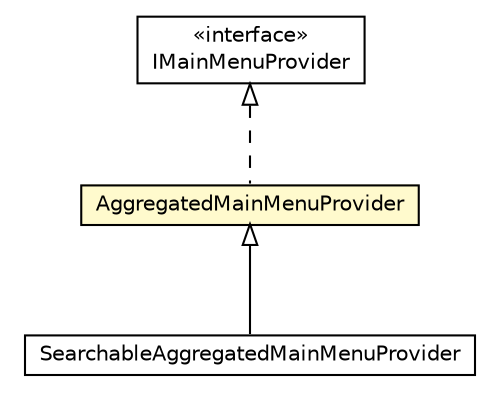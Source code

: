#!/usr/local/bin/dot
#
# Class diagram 
# Generated by UMLGraph version R5_6-24-gf6e263 (http://www.umlgraph.org/)
#

digraph G {
	edge [fontname="Helvetica",fontsize=10,labelfontname="Helvetica",labelfontsize=10];
	node [fontname="Helvetica",fontsize=10,shape=plaintext];
	nodesep=0.25;
	ranksep=0.5;
	// org.universAAL.ui.dm.userInteraction.mainMenu.SearchableAggregatedMainMenuProvider
	c2117823 [label=<<table title="org.universAAL.ui.dm.userInteraction.mainMenu.SearchableAggregatedMainMenuProvider" border="0" cellborder="1" cellspacing="0" cellpadding="2" port="p" href="./SearchableAggregatedMainMenuProvider.html">
		<tr><td><table border="0" cellspacing="0" cellpadding="1">
<tr><td align="center" balign="center"> SearchableAggregatedMainMenuProvider </td></tr>
		</table></td></tr>
		</table>>, URL="./SearchableAggregatedMainMenuProvider.html", fontname="Helvetica", fontcolor="black", fontsize=10.0];
	// org.universAAL.ui.dm.userInteraction.mainMenu.AggregatedMainMenuProvider
	c2117824 [label=<<table title="org.universAAL.ui.dm.userInteraction.mainMenu.AggregatedMainMenuProvider" border="0" cellborder="1" cellspacing="0" cellpadding="2" port="p" bgcolor="lemonChiffon" href="./AggregatedMainMenuProvider.html">
		<tr><td><table border="0" cellspacing="0" cellpadding="1">
<tr><td align="center" balign="center"> AggregatedMainMenuProvider </td></tr>
		</table></td></tr>
		</table>>, URL="./AggregatedMainMenuProvider.html", fontname="Helvetica", fontcolor="black", fontsize=10.0];
	// org.universAAL.ui.dm.interfaces.IMainMenuProvider
	c2117852 [label=<<table title="org.universAAL.ui.dm.interfaces.IMainMenuProvider" border="0" cellborder="1" cellspacing="0" cellpadding="2" port="p" href="../../interfaces/IMainMenuProvider.html">
		<tr><td><table border="0" cellspacing="0" cellpadding="1">
<tr><td align="center" balign="center"> &#171;interface&#187; </td></tr>
<tr><td align="center" balign="center"> IMainMenuProvider </td></tr>
		</table></td></tr>
		</table>>, URL="../../interfaces/IMainMenuProvider.html", fontname="Helvetica", fontcolor="black", fontsize=10.0];
	//org.universAAL.ui.dm.userInteraction.mainMenu.SearchableAggregatedMainMenuProvider extends org.universAAL.ui.dm.userInteraction.mainMenu.AggregatedMainMenuProvider
	c2117824:p -> c2117823:p [dir=back,arrowtail=empty];
	//org.universAAL.ui.dm.userInteraction.mainMenu.AggregatedMainMenuProvider implements org.universAAL.ui.dm.interfaces.IMainMenuProvider
	c2117852:p -> c2117824:p [dir=back,arrowtail=empty,style=dashed];
}

